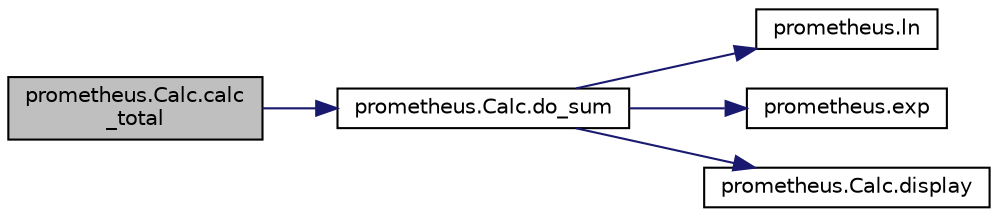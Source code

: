 digraph "prometheus.Calc.calc_total"
{
  edge [fontname="Helvetica",fontsize="10",labelfontname="Helvetica",labelfontsize="10"];
  node [fontname="Helvetica",fontsize="10",shape=record];
  rankdir="LR";
  Node1 [label="prometheus.Calc.calc\l_total",height=0.2,width=0.4,color="black", fillcolor="grey75", style="filled", fontcolor="black"];
  Node1 -> Node2 [color="midnightblue",fontsize="10",style="solid",fontname="Helvetica"];
  Node2 [label="prometheus.Calc.do_sum",height=0.2,width=0.4,color="black", fillcolor="white", style="filled",URL="$classprometheus_1_1_calc.html#a9679f9d1cfcab4c279ecb589394ef731"];
  Node2 -> Node3 [color="midnightblue",fontsize="10",style="solid",fontname="Helvetica"];
  Node3 [label="prometheus.ln",height=0.2,width=0.4,color="black", fillcolor="white", style="filled",URL="$namespaceprometheus.html#a8bfa10ff1d6fa62990f02f55b592ab29"];
  Node2 -> Node4 [color="midnightblue",fontsize="10",style="solid",fontname="Helvetica"];
  Node4 [label="prometheus.exp",height=0.2,width=0.4,color="black", fillcolor="white", style="filled",URL="$namespaceprometheus.html#a61a9e9f1f48e4187d86d4a81eda44051"];
  Node2 -> Node5 [color="midnightblue",fontsize="10",style="solid",fontname="Helvetica"];
  Node5 [label="prometheus.Calc.display",height=0.2,width=0.4,color="black", fillcolor="white", style="filled",URL="$classprometheus_1_1_calc.html#ad5fa8829115da42091276529393368ec"];
}
